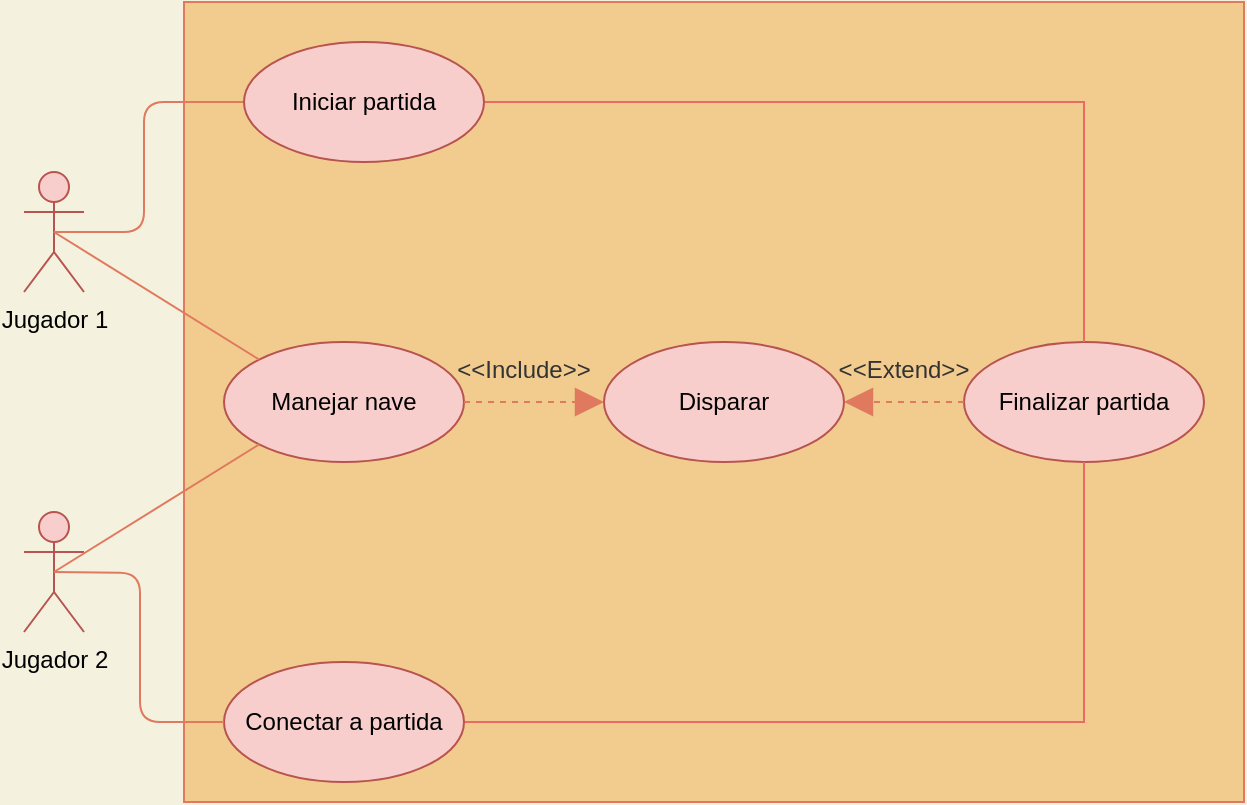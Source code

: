 <mxfile version="14.3.0" type="github">
  <diagram id="6kgjOH2YoebUZyhoihcM" name="Page-1">
    <mxGraphModel dx="782" dy="437" grid="1" gridSize="10" guides="1" tooltips="1" connect="1" arrows="1" fold="1" page="1" pageScale="1" pageWidth="827" pageHeight="1169" background="#F4F1DE" math="0" shadow="0">
      <root>
        <mxCell id="0" />
        <mxCell id="1" parent="0" />
        <mxCell id="aP5YiY-fnJIJvlbnE2W6-2" value="Jugador 1" style="shape=umlActor;verticalLabelPosition=bottom;verticalAlign=top;html=1;rounded=0;sketch=0;strokeColor=#b85450;fillColor=#f8cecc;" parent="1" vertex="1">
          <mxGeometry x="130" y="105" width="30" height="60" as="geometry" />
        </mxCell>
        <mxCell id="aP5YiY-fnJIJvlbnE2W6-3" value="Jugador 2" style="shape=umlActor;verticalLabelPosition=bottom;verticalAlign=top;html=1;rounded=0;sketch=0;strokeColor=#b85450;fillColor=#f8cecc;" parent="1" vertex="1">
          <mxGeometry x="130" y="275" width="30" height="60" as="geometry" />
        </mxCell>
        <mxCell id="aP5YiY-fnJIJvlbnE2W6-4" value="" style="rounded=0;whiteSpace=wrap;html=1;sketch=0;strokeColor=#E07A5F;fillColor=#F2CC8F;fontColor=#393C56;" parent="1" vertex="1">
          <mxGeometry x="210" y="20" width="530" height="400" as="geometry" />
        </mxCell>
        <mxCell id="aP5YiY-fnJIJvlbnE2W6-5" value="Finalizar partida" style="ellipse;whiteSpace=wrap;html=1;rounded=0;sketch=0;strokeColor=#b85450;fillColor=#f8cecc;" parent="1" vertex="1">
          <mxGeometry x="600" y="190" width="120" height="60" as="geometry" />
        </mxCell>
        <mxCell id="aP5YiY-fnJIJvlbnE2W6-7" value="" style="endArrow=none;html=1;edgeStyle=orthogonalEdgeStyle;strokeColor=#E07A5F;fillColor=#F2CC8F;fontColor=#393C56;exitX=0.5;exitY=0.5;exitDx=0;exitDy=0;exitPerimeter=0;entryX=0;entryY=0.5;entryDx=0;entryDy=0;" parent="1" source="aP5YiY-fnJIJvlbnE2W6-2" target="aP5YiY-fnJIJvlbnE2W6-26" edge="1">
          <mxGeometry relative="1" as="geometry">
            <mxPoint x="360" y="230" as="sourcePoint" />
            <mxPoint x="520" y="230" as="targetPoint" />
            <Array as="points">
              <mxPoint x="190" y="135" />
              <mxPoint x="190" y="70" />
            </Array>
          </mxGeometry>
        </mxCell>
        <mxCell id="O0BVq0K3hkom_qacDYXV-1" style="edgeStyle=orthogonalEdgeStyle;rounded=0;orthogonalLoop=1;jettySize=auto;html=1;entryX=0.5;entryY=1;entryDx=0;entryDy=0;endArrow=none;endFill=0;strokeColor=#EA6B66;" edge="1" parent="1" source="aP5YiY-fnJIJvlbnE2W6-10" target="aP5YiY-fnJIJvlbnE2W6-5">
          <mxGeometry relative="1" as="geometry" />
        </mxCell>
        <mxCell id="aP5YiY-fnJIJvlbnE2W6-10" value="Conectar a partida" style="ellipse;whiteSpace=wrap;html=1;rounded=0;sketch=0;strokeColor=#b85450;fillColor=#f8cecc;" parent="1" vertex="1">
          <mxGeometry x="230" y="350" width="120" height="60" as="geometry" />
        </mxCell>
        <mxCell id="aP5YiY-fnJIJvlbnE2W6-11" value="" style="endArrow=none;html=1;edgeStyle=orthogonalEdgeStyle;strokeColor=#E07A5F;fillColor=#F2CC8F;fontColor=#393C56;entryX=0;entryY=0.5;entryDx=0;entryDy=0;" parent="1" target="aP5YiY-fnJIJvlbnE2W6-10" edge="1">
          <mxGeometry relative="1" as="geometry">
            <mxPoint x="145" y="305" as="sourcePoint" />
            <mxPoint x="520" y="400" as="targetPoint" />
          </mxGeometry>
        </mxCell>
        <mxCell id="aP5YiY-fnJIJvlbnE2W6-12" value="Manejar nave" style="ellipse;whiteSpace=wrap;html=1;rounded=0;sketch=0;strokeColor=#b85450;fillColor=#f8cecc;" parent="1" vertex="1">
          <mxGeometry x="230" y="190" width="120" height="60" as="geometry" />
        </mxCell>
        <mxCell id="aP5YiY-fnJIJvlbnE2W6-17" value="" style="endArrow=none;html=1;strokeColor=#E07A5F;fillColor=#F2CC8F;fontColor=#393C56;exitX=0.5;exitY=0.5;exitDx=0;exitDy=0;exitPerimeter=0;entryX=0;entryY=1;entryDx=0;entryDy=0;" parent="1" source="aP5YiY-fnJIJvlbnE2W6-3" target="aP5YiY-fnJIJvlbnE2W6-12" edge="1">
          <mxGeometry width="50" height="50" relative="1" as="geometry">
            <mxPoint x="420" y="250" as="sourcePoint" />
            <mxPoint x="470" y="200" as="targetPoint" />
          </mxGeometry>
        </mxCell>
        <mxCell id="aP5YiY-fnJIJvlbnE2W6-18" value="" style="endArrow=none;html=1;strokeColor=#E07A5F;fillColor=#F2CC8F;fontColor=#393C56;exitX=0.5;exitY=0.5;exitDx=0;exitDy=0;exitPerimeter=0;entryX=0;entryY=0;entryDx=0;entryDy=0;" parent="1" source="aP5YiY-fnJIJvlbnE2W6-2" target="aP5YiY-fnJIJvlbnE2W6-12" edge="1">
          <mxGeometry width="50" height="50" relative="1" as="geometry">
            <mxPoint x="155" y="315" as="sourcePoint" />
            <mxPoint x="327.574" y="251.213" as="targetPoint" />
          </mxGeometry>
        </mxCell>
        <mxCell id="aP5YiY-fnJIJvlbnE2W6-19" value="Disparar" style="ellipse;whiteSpace=wrap;html=1;rounded=0;sketch=0;strokeColor=#b85450;fillColor=#f8cecc;" parent="1" vertex="1">
          <mxGeometry x="420" y="190" width="120" height="60" as="geometry" />
        </mxCell>
        <mxCell id="O0BVq0K3hkom_qacDYXV-3" style="edgeStyle=orthogonalEdgeStyle;rounded=0;orthogonalLoop=1;jettySize=auto;html=1;entryX=0.5;entryY=0;entryDx=0;entryDy=0;endArrow=none;endFill=0;strokeColor=#EA6B66;" edge="1" parent="1" source="aP5YiY-fnJIJvlbnE2W6-26" target="aP5YiY-fnJIJvlbnE2W6-5">
          <mxGeometry relative="1" as="geometry" />
        </mxCell>
        <mxCell id="aP5YiY-fnJIJvlbnE2W6-26" value="Iniciar partida" style="ellipse;whiteSpace=wrap;html=1;rounded=0;sketch=0;strokeColor=#b85450;fillColor=#f8cecc;" parent="1" vertex="1">
          <mxGeometry x="240" y="40" width="120" height="60" as="geometry" />
        </mxCell>
        <mxCell id="aP5YiY-fnJIJvlbnE2W6-27" value="" style="endArrow=block;dashed=1;endFill=1;endSize=12;html=1;strokeColor=#E07A5F;fillColor=#F2CC8F;fontColor=#393C56;exitX=1;exitY=0.5;exitDx=0;exitDy=0;" parent="1" source="aP5YiY-fnJIJvlbnE2W6-12" edge="1">
          <mxGeometry width="160" relative="1" as="geometry">
            <mxPoint x="360" y="230" as="sourcePoint" />
            <mxPoint x="420" y="220" as="targetPoint" />
          </mxGeometry>
        </mxCell>
        <mxCell id="aP5YiY-fnJIJvlbnE2W6-28" value="&lt;&lt;Include&gt;&gt;" style="text;align=center;fontStyle=0;verticalAlign=middle;spacingLeft=3;spacingRight=3;strokeColor=none;rotatable=0;points=[[0,0.5],[1,0.5]];portConstraint=eastwest;rounded=0;sketch=0;fontColor=#333333;" parent="1" vertex="1">
          <mxGeometry x="340" y="190" width="80" height="26" as="geometry" />
        </mxCell>
        <mxCell id="O0BVq0K3hkom_qacDYXV-4" value="" style="endArrow=block;dashed=1;endFill=1;endSize=12;html=1;strokeColor=#E07A5F;fillColor=#F2CC8F;fontColor=#393C56;exitX=0;exitY=0.5;exitDx=0;exitDy=0;entryX=1;entryY=0.5;entryDx=0;entryDy=0;" edge="1" parent="1" source="aP5YiY-fnJIJvlbnE2W6-5" target="aP5YiY-fnJIJvlbnE2W6-19">
          <mxGeometry width="160" relative="1" as="geometry">
            <mxPoint x="360" y="230" as="sourcePoint" />
            <mxPoint x="430" y="230" as="targetPoint" />
          </mxGeometry>
        </mxCell>
        <mxCell id="O0BVq0K3hkom_qacDYXV-5" value="&lt;&lt;Extend&gt;&gt;" style="text;align=center;fontStyle=0;verticalAlign=middle;spacingLeft=3;spacingRight=3;strokeColor=none;rotatable=0;points=[[0,0.5],[1,0.5]];portConstraint=eastwest;rounded=0;sketch=0;fontColor=#333333;" vertex="1" parent="1">
          <mxGeometry x="530" y="190" width="80" height="26" as="geometry" />
        </mxCell>
      </root>
    </mxGraphModel>
  </diagram>
</mxfile>
